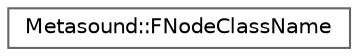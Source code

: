 digraph "Graphical Class Hierarchy"
{
 // INTERACTIVE_SVG=YES
 // LATEX_PDF_SIZE
  bgcolor="transparent";
  edge [fontname=Helvetica,fontsize=10,labelfontname=Helvetica,labelfontsize=10];
  node [fontname=Helvetica,fontsize=10,shape=box,height=0.2,width=0.4];
  rankdir="LR";
  Node0 [id="Node000000",label="Metasound::FNodeClassName",height=0.2,width=0.4,color="grey40", fillcolor="white", style="filled",URL="$d0/d93/classMetasound_1_1FNodeClassName.html",tooltip="Name of a node class."];
}
